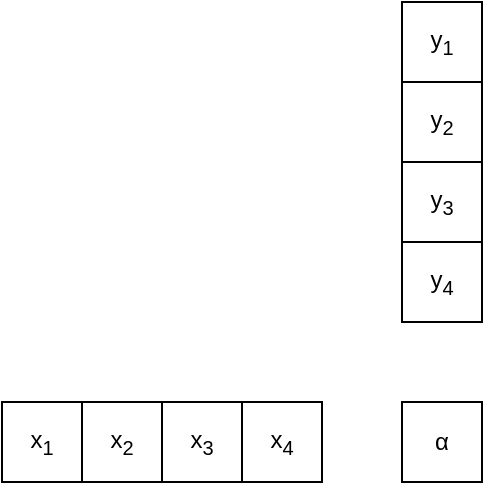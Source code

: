<mxfile version="24.7.7">
  <diagram name="Page-1" id="xZZ4v3O-OkmoY_Sl0YeT">
    <mxGraphModel dx="691" dy="394" grid="1" gridSize="10" guides="1" tooltips="1" connect="1" arrows="1" fold="1" page="1" pageScale="1" pageWidth="850" pageHeight="1100" math="0" shadow="0">
      <root>
        <mxCell id="0" />
        <mxCell id="1" parent="0" />
        <mxCell id="IWFtkXAKUZgzI5AgUBrI-1" value="x&lt;sub&gt;1&lt;/sub&gt;" style="whiteSpace=wrap;html=1;aspect=fixed;" vertex="1" parent="1">
          <mxGeometry y="200" width="40" height="40" as="geometry" />
        </mxCell>
        <mxCell id="IWFtkXAKUZgzI5AgUBrI-2" value="x&lt;sub&gt;2&lt;/sub&gt;" style="whiteSpace=wrap;html=1;aspect=fixed;" vertex="1" parent="1">
          <mxGeometry x="40" y="200" width="40" height="40" as="geometry" />
        </mxCell>
        <mxCell id="IWFtkXAKUZgzI5AgUBrI-3" value="x&lt;sub&gt;3&lt;/sub&gt;" style="whiteSpace=wrap;html=1;aspect=fixed;" vertex="1" parent="1">
          <mxGeometry x="80" y="200" width="40" height="40" as="geometry" />
        </mxCell>
        <mxCell id="IWFtkXAKUZgzI5AgUBrI-4" value="x&lt;sub&gt;4&lt;/sub&gt;" style="whiteSpace=wrap;html=1;aspect=fixed;" vertex="1" parent="1">
          <mxGeometry x="120" y="200" width="40" height="40" as="geometry" />
        </mxCell>
        <mxCell id="IWFtkXAKUZgzI5AgUBrI-5" value="y&lt;sub&gt;1&lt;/sub&gt;" style="whiteSpace=wrap;html=1;aspect=fixed;" vertex="1" parent="1">
          <mxGeometry x="200" width="40" height="40" as="geometry" />
        </mxCell>
        <mxCell id="IWFtkXAKUZgzI5AgUBrI-6" value="y&lt;sub&gt;2&lt;/sub&gt;" style="whiteSpace=wrap;html=1;aspect=fixed;" vertex="1" parent="1">
          <mxGeometry x="200" y="40" width="40" height="40" as="geometry" />
        </mxCell>
        <mxCell id="IWFtkXAKUZgzI5AgUBrI-7" value="y&lt;sub&gt;3&lt;/sub&gt;" style="whiteSpace=wrap;html=1;aspect=fixed;" vertex="1" parent="1">
          <mxGeometry x="200" y="80" width="40" height="40" as="geometry" />
        </mxCell>
        <mxCell id="IWFtkXAKUZgzI5AgUBrI-8" value="y&lt;sub&gt;4&lt;/sub&gt;" style="whiteSpace=wrap;html=1;aspect=fixed;" vertex="1" parent="1">
          <mxGeometry x="200" y="120" width="40" height="40" as="geometry" />
        </mxCell>
        <mxCell id="IWFtkXAKUZgzI5AgUBrI-9" value="&lt;span class=&quot;polytonic&quot;&gt;α&lt;/span&gt;" style="whiteSpace=wrap;html=1;aspect=fixed;" vertex="1" parent="1">
          <mxGeometry x="200" y="200" width="40" height="40" as="geometry" />
        </mxCell>
      </root>
    </mxGraphModel>
  </diagram>
</mxfile>
